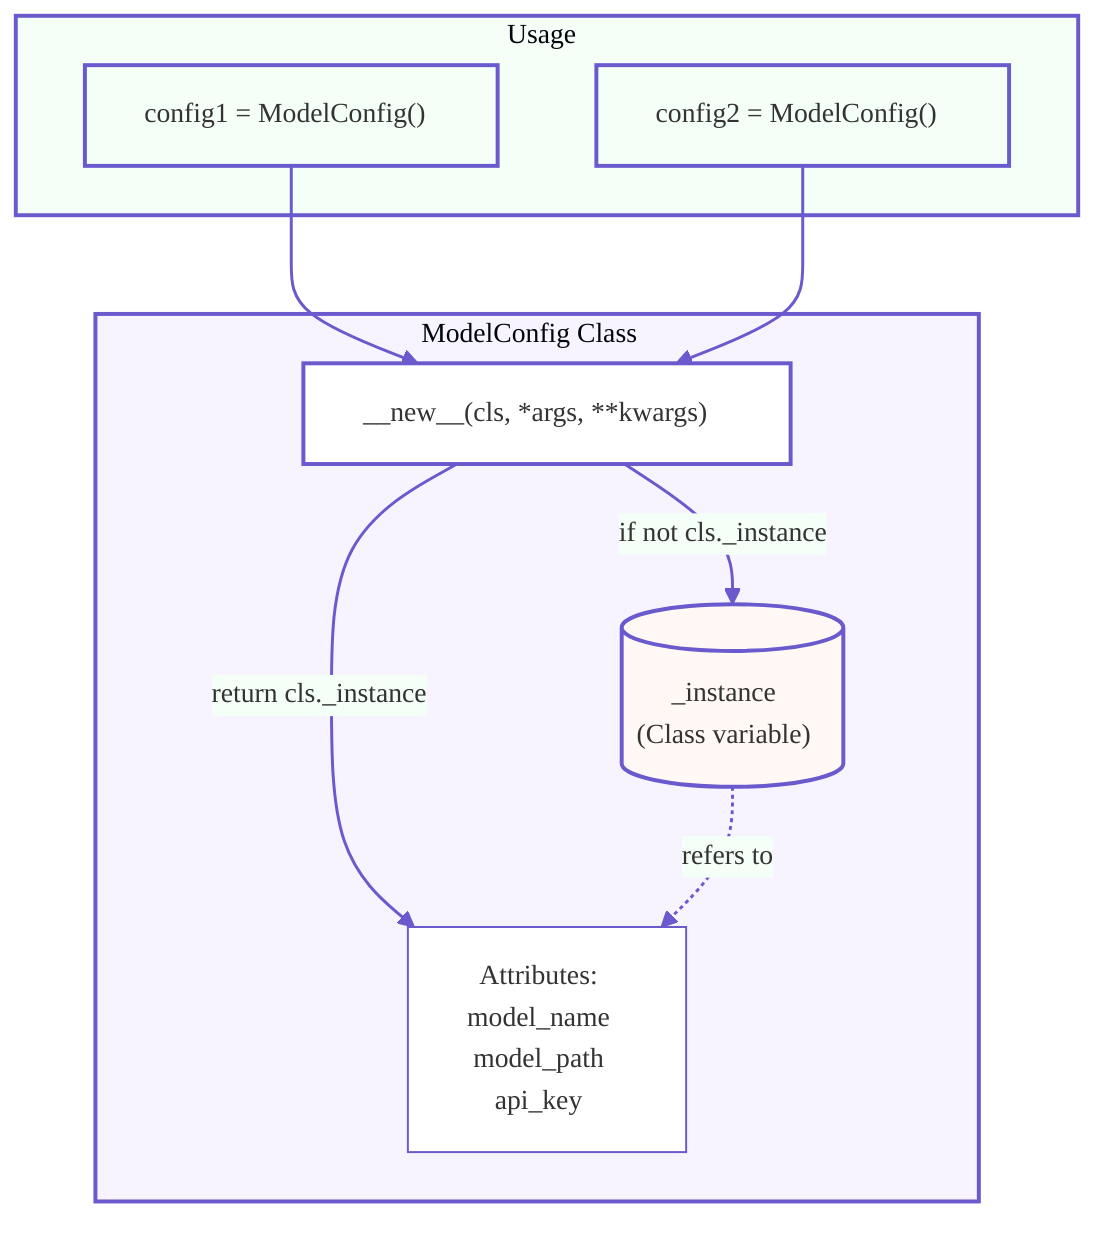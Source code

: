 %%{init: {'theme': 'base', 'themeVariables': { 
    'primaryColor': '#f8f4ff', 
    'secondaryColor': '#f4fff8', 
    'tertiaryColor': '#fff8f4', 
    'mainBkg': '#ffffff', 
    'nodeBorder': '#6a5acd', 
    'clusterBkg': '#fafafa', 
    'clusterBorder': '#6a5acd', 
    'lineColor': '#6a5acd', 
    'fontFamily': 'Helvetica, Arial, sans-serif', 
    'fontSize': '14px' 
}}}%%

flowchart TB
    subgraph ModelConfig["ModelConfig Class"]
        style ModelConfig fill:#f8f4ff,stroke:#6a5acd,stroke-width:2px
        I[("_instance<br>(Class variable)")]
        N["__new__(cls, *args, **kwargs)"]
        A["Attributes:<br>model_name<br>model_path<br>api_key"]
    end

    subgraph Usage["Usage"]
        style Usage fill:#f4fff8,stroke:#6a5acd,stroke-width:2px
        C1["config1 = ModelConfig()"]
        C2["config2 = ModelConfig()"]
    end

    N -->|"if not cls._instance"| I
    N -->|"return cls._instance"| A
    C1 --> N
    C2 --> N
    I -.->|"refers to"| A

    classDef classVar fill:#fff8f4,stroke:#6a5acd,stroke-width:2px
    classDef method fill:#ffffff,stroke:#6a5acd,stroke-width:2px
    classDef usage fill:#f4fff8,stroke:#6a5acd,stroke-width:2px

    class I classVar
    class N method
    class C1,C2 usage

    linkStyle default stroke:#6a5acd,stroke-width:1.5px
